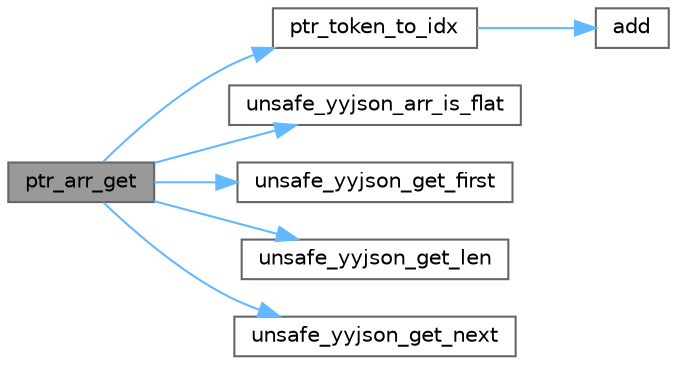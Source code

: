 digraph "ptr_arr_get"
{
 // LATEX_PDF_SIZE
  bgcolor="transparent";
  edge [fontname=Helvetica,fontsize=10,labelfontname=Helvetica,labelfontsize=10];
  node [fontname=Helvetica,fontsize=10,shape=box,height=0.2,width=0.4];
  rankdir="LR";
  Node1 [id="Node000001",label="ptr_arr_get",height=0.2,width=0.4,color="gray40", fillcolor="grey60", style="filled", fontcolor="black",tooltip=" "];
  Node1 -> Node2 [id="edge1_Node000001_Node000002",color="steelblue1",style="solid",tooltip=" "];
  Node2 [id="Node000002",label="ptr_token_to_idx",height=0.2,width=0.4,color="grey40", fillcolor="white", style="filled",URL="$yyjson_8c.html#ae4d5dfa2de694650fa8dcc720f3cde4f",tooltip=" "];
  Node2 -> Node3 [id="edge2_Node000002_Node000003",color="steelblue1",style="solid",tooltip=" "];
  Node3 [id="Node000003",label="add",height=0.2,width=0.4,color="grey40", fillcolor="white", style="filled",URL="$benchmarks_2hetero__traversal_2graph_8hpp.html#a9836634ebb2ae079fb18b97205218838",tooltip=" "];
  Node1 -> Node4 [id="edge3_Node000001_Node000004",color="steelblue1",style="solid",tooltip=" "];
  Node4 [id="Node000004",label="unsafe_yyjson_arr_is_flat",height=0.2,width=0.4,color="grey40", fillcolor="white", style="filled",URL="$yyjson_8h.html#aa9b163e852306fc71723e5832013f3d8",tooltip=" "];
  Node1 -> Node5 [id="edge4_Node000001_Node000005",color="steelblue1",style="solid",tooltip=" "];
  Node5 [id="Node000005",label="unsafe_yyjson_get_first",height=0.2,width=0.4,color="grey40", fillcolor="white", style="filled",URL="$yyjson_8h.html#ae9ec8b4440a33cba9ff288e4ced72c7d",tooltip=" "];
  Node1 -> Node6 [id="edge5_Node000001_Node000006",color="steelblue1",style="solid",tooltip=" "];
  Node6 [id="Node000006",label="unsafe_yyjson_get_len",height=0.2,width=0.4,color="grey40", fillcolor="white", style="filled",URL="$yyjson_8h.html#a445bf8a7f9981e4797bf95db944ddf8f",tooltip=" "];
  Node1 -> Node7 [id="edge6_Node000001_Node000007",color="steelblue1",style="solid",tooltip=" "];
  Node7 [id="Node000007",label="unsafe_yyjson_get_next",height=0.2,width=0.4,color="grey40", fillcolor="white", style="filled",URL="$yyjson_8h.html#a5f0626a64dccd0288d42b1a52bca64ec",tooltip=" "];
}
